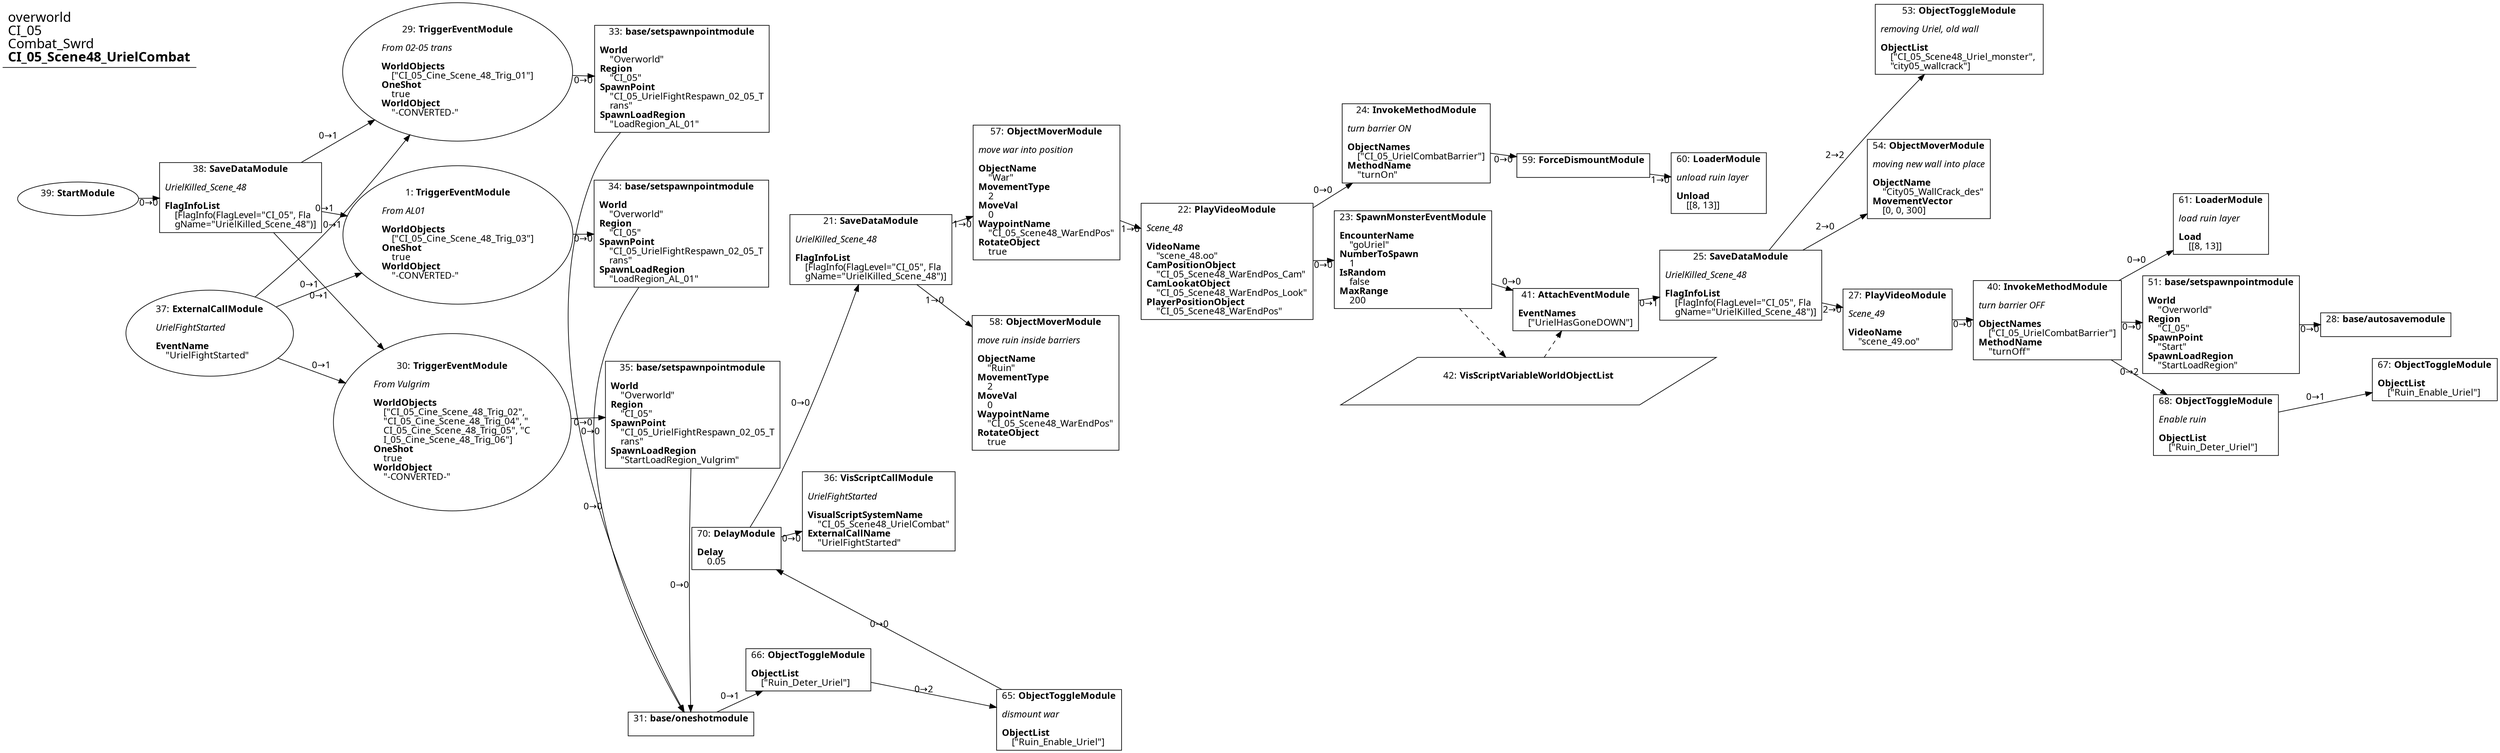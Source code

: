 digraph {
    layout = fdp;
    overlap = prism;
    sep = "+16";
    splines = spline;

    node [ shape = box ];

    graph [ fontname = "Segoe UI" ];
    node [ fontname = "Segoe UI" ];
    edge [ fontname = "Segoe UI" ];

    1 [ label = <1: <b>TriggerEventModule</b><br/><br/><i>From AL01<br align="left"/></i><br align="left"/><b>WorldObjects</b><br align="left"/>    [&quot;CI_05_Cine_Scene_48_Trig_03&quot;]<br align="left"/><b>OneShot</b><br align="left"/>    true<br align="left"/><b>WorldObject</b><br align="left"/>    &quot;-CONVERTED-&quot;<br align="left"/>> ];
    1 [ shape = oval ]
    1 [ pos = "-1.085,-0.093!" ];
    1 -> 34 [ label = "0→0" ];

    21 [ label = <21: <b>SaveDataModule</b><br/><br/><i>UrielKilled_Scene_48<br align="left"/></i><br align="left"/><b>FlagInfoList</b><br align="left"/>    [FlagInfo(FlagLevel=&quot;CI_05&quot;, Fla<br align="left"/>    gName=&quot;UrielKilled_Scene_48&quot;)]<br align="left"/>> ];
    21 [ pos = "-0.31100002,-0.135!" ];
    21 -> 57 [ label = "1→0" ];
    21 -> 58 [ label = "1→0" ];

    22 [ label = <22: <b>PlayVideoModule</b><br/><br/><i>Scene_48<br align="left"/></i><br align="left"/><b>VideoName</b><br align="left"/>    &quot;scene_48.oo&quot;<br align="left"/><b>CamPositionObject</b><br align="left"/>    &quot;CI_05_Scene48_WarEndPos_Cam&quot;<br align="left"/><b>CamLookatObject</b><br align="left"/>    &quot;CI_05_Scene48_WarEndPos_Look&quot;<br align="left"/><b>PlayerPositionObject</b><br align="left"/>    &quot;CI_05_Scene48_WarEndPos&quot;<br align="left"/>> ];
    22 [ pos = "0.086,-0.13900001!" ];
    22 -> 23 [ label = "0→0" ];
    22 -> 24 [ label = "0→0" ];

    23 [ label = <23: <b>SpawnMonsterEventModule</b><br/><br/><b>EncounterName</b><br align="left"/>    &quot;goUriel&quot;<br align="left"/><b>NumberToSpawn</b><br align="left"/>    1<br align="left"/><b>IsRandom</b><br align="left"/>    false<br align="left"/><b>MaxRange</b><br align="left"/>    200<br align="left"/>> ];
    23 [ pos = "0.275,-0.13900001!" ];
    23 -> 41 [ label = "0→0" ];
    23 -> 42 [ style = dashed ];

    24 [ label = <24: <b>InvokeMethodModule</b><br/><br/><i>turn barrier ON<br align="left"/></i><br align="left"/><b>ObjectNames</b><br align="left"/>    [&quot;CI_05_UrielCombatBarrier&quot;]<br align="left"/><b>MethodName</b><br align="left"/>    &quot;turnOn&quot;<br align="left"/>> ];
    24 [ pos = "0.27600002,-0.002!" ];
    24 -> 59 [ label = "0→0" ];

    25 [ label = <25: <b>SaveDataModule</b><br/><br/><i>UrielKilled_Scene_48<br align="left"/></i><br align="left"/><b>FlagInfoList</b><br align="left"/>    [FlagInfo(FlagLevel=&quot;CI_05&quot;, Fla<br align="left"/>    gName=&quot;UrielKilled_Scene_48&quot;)]<br align="left"/>> ];
    25 [ pos = "1.1060001,-0.192!" ];
    25 -> 27 [ label = "2→0" ];
    25 -> 53 [ label = "2→2" ];
    25 -> 54 [ label = "2→0" ];

    27 [ label = <27: <b>PlayVideoModule</b><br/><br/><i>Scene_49<br align="left"/></i><br align="left"/><b>VideoName</b><br align="left"/>    &quot;scene_49.oo&quot;<br align="left"/>> ];
    27 [ pos = "1.342,-0.238!" ];
    27 -> 40 [ label = "0→0" ];

    28 [ label = <28: <b>base/autosavemodule</b><br/><br/>> ];
    28 [ pos = "1.9490001,-0.238!" ];

    29 [ label = <29: <b>TriggerEventModule</b><br/><br/><i>From 02-05 trans<br align="left"/></i><br align="left"/><b>WorldObjects</b><br align="left"/>    [&quot;CI_05_Cine_Scene_48_Trig_01&quot;]<br align="left"/><b>OneShot</b><br align="left"/>    true<br align="left"/><b>WorldObject</b><br align="left"/>    &quot;-CONVERTED-&quot;<br align="left"/>> ];
    29 [ shape = oval ]
    29 [ pos = "-1.087,0.15100001!" ];
    29 -> 33 [ label = "0→0" ];

    30 [ label = <30: <b>TriggerEventModule</b><br/><br/><i>From Vulgrim<br align="left"/></i><br align="left"/><b>WorldObjects</b><br align="left"/>    [&quot;CI_05_Cine_Scene_48_Trig_02&quot;, <br align="left"/>    &quot;CI_05_Cine_Scene_48_Trig_04&quot;, &quot;<br align="left"/>    CI_05_Cine_Scene_48_Trig_05&quot;, &quot;C<br align="left"/>    I_05_Cine_Scene_48_Trig_06&quot;]<br align="left"/><b>OneShot</b><br align="left"/>    true<br align="left"/><b>WorldObject</b><br align="left"/>    &quot;-CONVERTED-&quot;<br align="left"/>> ];
    30 [ shape = oval ]
    30 [ pos = "-1.085,-0.32900003!" ];
    30 -> 35 [ label = "0→0" ];

    31 [ label = <31: <b>base/oneshotmodule</b><br/><br/>> ];
    31 [ pos = "-0.72400004,-0.81900007!" ];
    31 -> 66 [ label = "0→1" ];

    33 [ label = <33: <b>base/setspawnpointmodule</b><br/><br/><b>World</b><br align="left"/>    &quot;Overworld&quot;<br align="left"/><b>Region</b><br align="left"/>    &quot;CI_05&quot;<br align="left"/><b>SpawnPoint</b><br align="left"/>    &quot;CI_05_UrielFightRespawn_02_05_T<br align="left"/>    rans&quot;<br align="left"/><b>SpawnLoadRegion</b><br align="left"/>    &quot;LoadRegion_AL_01&quot;<br align="left"/>> ];
    33 [ pos = "-0.80500007,0.15100001!" ];
    33 -> 31 [ label = "0→0" ];

    34 [ label = <34: <b>base/setspawnpointmodule</b><br/><br/><b>World</b><br align="left"/>    &quot;Overworld&quot;<br align="left"/><b>Region</b><br align="left"/>    &quot;CI_05&quot;<br align="left"/><b>SpawnPoint</b><br align="left"/>    &quot;CI_05_UrielFightRespawn_02_05_T<br align="left"/>    rans&quot;<br align="left"/><b>SpawnLoadRegion</b><br align="left"/>    &quot;LoadRegion_AL_01&quot;<br align="left"/>> ];
    34 [ pos = "-0.80500007,-0.093!" ];
    34 -> 31 [ label = "0→0" ];

    35 [ label = <35: <b>base/setspawnpointmodule</b><br/><br/><b>World</b><br align="left"/>    &quot;Overworld&quot;<br align="left"/><b>Region</b><br align="left"/>    &quot;CI_05&quot;<br align="left"/><b>SpawnPoint</b><br align="left"/>    &quot;CI_05_UrielFightRespawn_02_05_T<br align="left"/>    rans&quot;<br align="left"/><b>SpawnLoadRegion</b><br align="left"/>    &quot;StartLoadRegion_Vulgrim&quot;<br align="left"/>> ];
    35 [ pos = "-0.813,-0.32900003!" ];
    35 -> 31 [ label = "0→0" ];

    36 [ label = <36: <b>VisScriptCallModule</b><br/><br/><i>UrielFightStarted<br align="left"/></i><br align="left"/><b>VisualScriptSystemName</b><br align="left"/>    &quot;CI_05_Scene48_UrielCombat&quot;<br align="left"/><b>ExternalCallName</b><br align="left"/>    &quot;UrielFightStarted&quot;<br align="left"/>> ];
    36 [ pos = "-0.29900002,-0.397!" ];

    37 [ label = <37: <b>ExternalCallModule</b><br/><br/><i>UrielFightStarted<br align="left"/></i><br align="left"/><b>EventName</b><br align="left"/>    &quot;UrielFightStarted&quot;<br align="left"/>> ];
    37 [ shape = oval ]
    37 [ pos = "-1.4590001,-0.21700001!" ];
    37 -> 29 [ label = "0→1" ];
    37 -> 1 [ label = "0→1" ];
    37 -> 30 [ label = "0→1" ];

    38 [ label = <38: <b>SaveDataModule</b><br/><br/><i>UrielKilled_Scene_48<br align="left"/></i><br align="left"/><b>FlagInfoList</b><br align="left"/>    [FlagInfo(FlagLevel=&quot;CI_05&quot;, Fla<br align="left"/>    gName=&quot;UrielKilled_Scene_48&quot;)]<br align="left"/>> ];
    38 [ pos = "-1.4360001,-0.040000003!" ];
    38 -> 29 [ label = "0→1" ];
    38 -> 1 [ label = "0→1" ];
    38 -> 30 [ label = "0→1" ];

    39 [ label = <39: <b>StartModule</b><br/><br/>> ];
    39 [ shape = oval ]
    39 [ pos = "-1.6650001,-0.040000003!" ];
    39 -> 38 [ label = "0→0" ];

    40 [ label = <40: <b>InvokeMethodModule</b><br/><br/><i>turn barrier OFF<br align="left"/></i><br align="left"/><b>ObjectNames</b><br align="left"/>    [&quot;CI_05_UrielCombatBarrier&quot;]<br align="left"/><b>MethodName</b><br align="left"/>    &quot;turnOff&quot;<br align="left"/>> ];
    40 [ pos = "1.519,-0.238!" ];
    40 -> 51 [ label = "0→0" ];
    40 -> 61 [ label = "0→0" ];
    40 -> 68 [ label = "0→2" ];

    41 [ label = <41: <b>AttachEventModule</b><br/><br/><b>EventNames</b><br align="left"/>    [&quot;UrielHasGoneDOWN&quot;]<br align="left"/>> ];
    41 [ pos = "0.85,-0.215!" ];
    41 -> 25 [ label = "0→1" ];
    42 -> 41 [ style = dashed ];

    42 [ label = <42: <b>VisScriptVariableWorldObjectList</b><br/><br/>> ];
    42 [ shape = parallelogram ]
    42 [ pos = "0.601,-0.34800002!" ];

    51 [ label = <51: <b>base/setspawnpointmodule</b><br/><br/><b>World</b><br align="left"/>    &quot;Overworld&quot;<br align="left"/><b>Region</b><br align="left"/>    &quot;CI_05&quot;<br align="left"/><b>SpawnPoint</b><br align="left"/>    &quot;Start&quot;<br align="left"/><b>SpawnLoadRegion</b><br align="left"/>    &quot;StartLoadRegion&quot;<br align="left"/>> ];
    51 [ pos = "1.733,-0.238!" ];
    51 -> 28 [ label = "0→0" ];

    53 [ label = <53: <b>ObjectToggleModule</b><br/><br/><i>removing Uriel, old wall<br align="left"/></i><br align="left"/><b>ObjectList</b><br align="left"/>    [&quot;CI_05_Scene48_Uriel_monster&quot;, <br align="left"/>    &quot;city05_wallcrack&quot;]<br align="left"/>> ];
    53 [ pos = "1.3510001,0.23!" ];

    54 [ label = <54: <b>ObjectMoverModule</b><br/><br/><i>moving new wall into place<br align="left"/></i><br align="left"/><b>ObjectName</b><br align="left"/>    &quot;City05_WallCrack_des&quot;<br align="left"/><b>MovementVector</b><br align="left"/>    [0, 0, 300]<br align="left"/>> ];
    54 [ pos = "1.3490001,-0.0050000004!" ];

    57 [ label = <57: <b>ObjectMoverModule</b><br/><br/><i>move war into position<br align="left"/></i><br align="left"/><b>ObjectName</b><br align="left"/>    &quot;War&quot;<br align="left"/><b>MovementType</b><br align="left"/>    2<br align="left"/><b>MoveVal</b><br align="left"/>    0<br align="left"/><b>WaypointName</b><br align="left"/>    &quot;CI_05_Scene48_WarEndPos&quot;<br align="left"/><b>RotateObject</b><br align="left"/>    true<br align="left"/>> ];
    57 [ pos = "-0.10700001,-0.086!" ];
    57 -> 22 [ label = "1→0" ];

    58 [ label = <58: <b>ObjectMoverModule</b><br/><br/><i>move ruin inside barriers<br align="left"/></i><br align="left"/><b>ObjectName</b><br align="left"/>    &quot;Ruin&quot;<br align="left"/><b>MovementType</b><br align="left"/>    2<br align="left"/><b>MoveVal</b><br align="left"/>    0<br align="left"/><b>WaypointName</b><br align="left"/>    &quot;CI_05_Scene48_WarEndPos&quot;<br align="left"/><b>RotateObject</b><br align="left"/>    true<br align="left"/>> ];
    58 [ pos = "-0.124000005,-0.279!" ];

    59 [ label = <59: <b>ForceDismountModule</b><br/><br/>> ];
    59 [ pos = "0.48600003,-0.002!" ];
    59 -> 60 [ label = "1→0" ];

    60 [ label = <60: <b>LoaderModule</b><br/><br/><i>unload ruin layer<br align="left"/></i><br align="left"/><b>Unload</b><br align="left"/>    [[8, 13]]<br align="left"/>> ];
    60 [ pos = "0.721,-0.025!" ];

    61 [ label = <61: <b>LoaderModule</b><br/><br/><i>load ruin layer<br align="left"/></i><br align="left"/><b>Load</b><br align="left"/>    [[8, 13]]<br align="left"/>> ];
    61 [ pos = "1.7340001,-0.14400001!" ];

    65 [ label = <65: <b>ObjectToggleModule</b><br/><br/><i>dismount war<br align="left"/></i><br align="left"/><b>ObjectList</b><br align="left"/>    [&quot;Ruin_Enable_Uriel&quot;]<br align="left"/>> ];
    65 [ pos = "-0.082,-0.82400006!" ];
    65 -> 70 [ label = "0→0" ];

    66 [ label = <66: <b>ObjectToggleModule</b><br/><br/><b>ObjectList</b><br align="left"/>    [&quot;Ruin_Deter_Uriel&quot;]<br align="left"/>> ];
    66 [ pos = "-0.47400004,-0.71300006!" ];
    66 -> 65 [ label = "0→2" ];

    67 [ label = <67: <b>ObjectToggleModule</b><br/><br/><b>ObjectList</b><br align="left"/>    [&quot;Ruin_Enable_Uriel&quot;]<br align="left"/>> ];
    67 [ pos = "2.023,-0.314!" ];

    68 [ label = <68: <b>ObjectToggleModule</b><br/><br/><i>Enable ruin<br align="left"/></i><br align="left"/><b>ObjectList</b><br align="left"/>    [&quot;Ruin_Deter_Uriel&quot;]<br align="left"/>> ];
    68 [ pos = "1.7350001,-0.337!" ];
    68 -> 67 [ label = "0→1" ];

    70 [ label = <70: <b>DelayModule</b><br/><br/><b>Delay</b><br align="left"/>    0.05<br align="left"/>> ];
    70 [ pos = "-0.47100002,-0.45700002!" ];
    70 -> 21 [ label = "0→0" ];
    70 -> 36 [ label = "0→0" ];

    title [ pos = "-1.6660001,0.231!" ];
    title [ shape = underline ];
    title [ label = <<font point-size="20">overworld<br align="left"/>CI_05<br align="left"/>Combat_Swrd<br align="left"/><b>CI_05_Scene48_UrielCombat</b><br align="left"/></font>> ];
}
